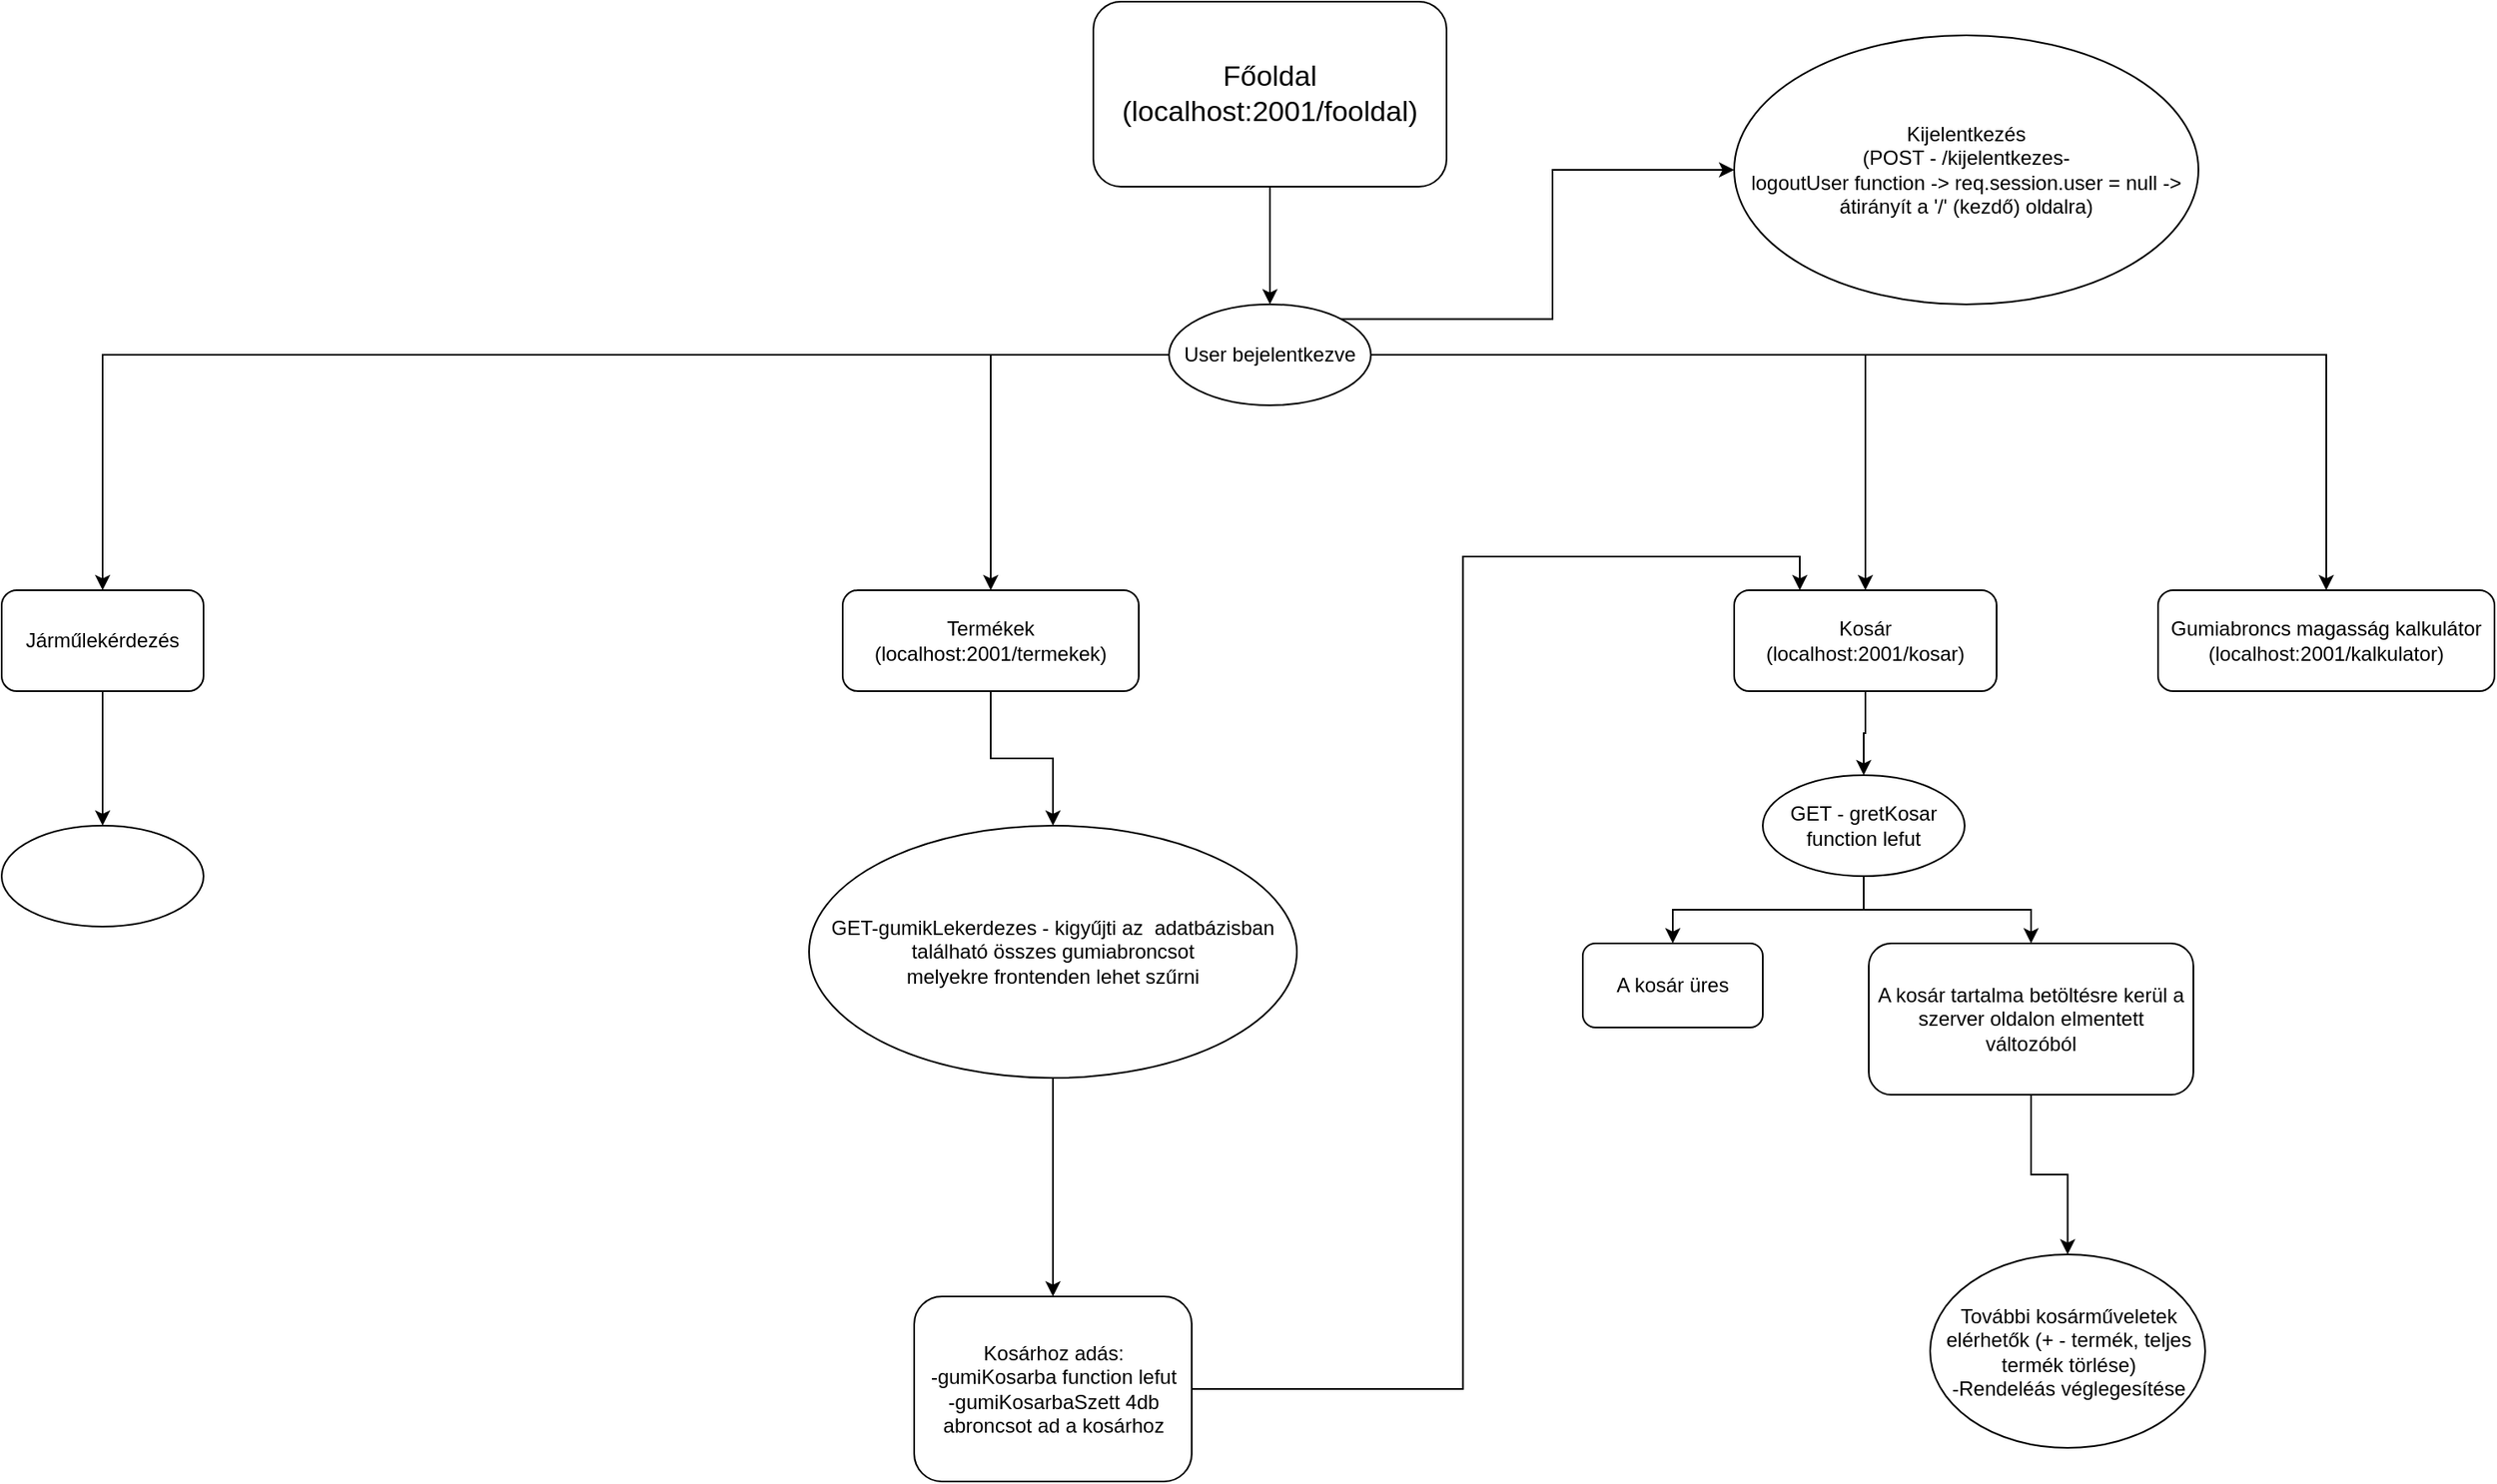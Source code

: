 <mxfile version="17.1.3" type="device"><diagram id="HGh5GYdAjxCbBvtb3ppb" name="Page-1"><mxGraphModel dx="2500" dy="2056" grid="1" gridSize="10" guides="1" tooltips="1" connect="1" arrows="1" fold="1" page="1" pageScale="1" pageWidth="827" pageHeight="1169" math="0" shadow="0"><root><mxCell id="0"/><mxCell id="1" parent="0"/><mxCell id="qYlpwDRyYmOsgT5r-fNk-3" value="" style="edgeStyle=orthogonalEdgeStyle;rounded=0;orthogonalLoop=1;jettySize=auto;html=1;fontSize=17;" edge="1" parent="1" source="qYlpwDRyYmOsgT5r-fNk-1" target="qYlpwDRyYmOsgT5r-fNk-2"><mxGeometry relative="1" as="geometry"/></mxCell><mxCell id="qYlpwDRyYmOsgT5r-fNk-1" value="&lt;font style=&quot;font-size: 17px&quot;&gt;Főoldal&lt;br&gt;(localhost:2001/fooldal)&lt;/font&gt;" style="rounded=1;whiteSpace=wrap;html=1;" vertex="1" parent="1"><mxGeometry x="309" y="-10" width="210" height="110" as="geometry"/></mxCell><mxCell id="qYlpwDRyYmOsgT5r-fNk-7" value="" style="edgeStyle=orthogonalEdgeStyle;rounded=0;orthogonalLoop=1;jettySize=auto;html=1;fontSize=17;" edge="1" parent="1" source="qYlpwDRyYmOsgT5r-fNk-2" target="qYlpwDRyYmOsgT5r-fNk-6"><mxGeometry relative="1" as="geometry"/></mxCell><mxCell id="qYlpwDRyYmOsgT5r-fNk-9" value="" style="edgeStyle=orthogonalEdgeStyle;rounded=0;orthogonalLoop=1;jettySize=auto;html=1;fontSize=17;" edge="1" parent="1" source="qYlpwDRyYmOsgT5r-fNk-2" target="qYlpwDRyYmOsgT5r-fNk-8"><mxGeometry relative="1" as="geometry"/></mxCell><mxCell id="qYlpwDRyYmOsgT5r-fNk-11" value="" style="edgeStyle=orthogonalEdgeStyle;rounded=0;orthogonalLoop=1;jettySize=auto;html=1;fontSize=17;" edge="1" parent="1" source="qYlpwDRyYmOsgT5r-fNk-2" target="qYlpwDRyYmOsgT5r-fNk-10"><mxGeometry relative="1" as="geometry"/></mxCell><mxCell id="qYlpwDRyYmOsgT5r-fNk-13" value="" style="edgeStyle=orthogonalEdgeStyle;rounded=0;orthogonalLoop=1;jettySize=auto;html=1;fontSize=17;" edge="1" parent="1" source="qYlpwDRyYmOsgT5r-fNk-2" target="qYlpwDRyYmOsgT5r-fNk-12"><mxGeometry relative="1" as="geometry"/></mxCell><mxCell id="qYlpwDRyYmOsgT5r-fNk-18" style="edgeStyle=orthogonalEdgeStyle;rounded=0;orthogonalLoop=1;jettySize=auto;html=1;exitX=1;exitY=0;exitDx=0;exitDy=0;entryX=0;entryY=0.5;entryDx=0;entryDy=0;fontSize=17;" edge="1" parent="1" source="qYlpwDRyYmOsgT5r-fNk-2" target="qYlpwDRyYmOsgT5r-fNk-4"><mxGeometry relative="1" as="geometry"/></mxCell><mxCell id="qYlpwDRyYmOsgT5r-fNk-2" value="User bejelentkezve" style="ellipse;whiteSpace=wrap;html=1;rounded=1;" vertex="1" parent="1"><mxGeometry x="354" y="170" width="120" height="60" as="geometry"/></mxCell><mxCell id="qYlpwDRyYmOsgT5r-fNk-4" value="Kijelentkezés&lt;br&gt;(POST - /kijelentkezes- &lt;br&gt;logoutUser function -&amp;gt; req.session.user = null -&amp;gt; átirányít a '/' (kezdő) oldalra)" style="ellipse;whiteSpace=wrap;html=1;rounded=1;" vertex="1" parent="1"><mxGeometry x="690" y="10" width="276" height="160" as="geometry"/></mxCell><mxCell id="qYlpwDRyYmOsgT5r-fNk-15" value="" style="edgeStyle=orthogonalEdgeStyle;rounded=0;orthogonalLoop=1;jettySize=auto;html=1;fontSize=17;" edge="1" parent="1" source="qYlpwDRyYmOsgT5r-fNk-6" target="qYlpwDRyYmOsgT5r-fNk-14"><mxGeometry relative="1" as="geometry"/></mxCell><mxCell id="qYlpwDRyYmOsgT5r-fNk-6" value="Járműlekérdezés" style="whiteSpace=wrap;html=1;rounded=1;" vertex="1" parent="1"><mxGeometry x="-340" y="340" width="120" height="60" as="geometry"/></mxCell><mxCell id="qYlpwDRyYmOsgT5r-fNk-17" value="" style="edgeStyle=orthogonalEdgeStyle;rounded=0;orthogonalLoop=1;jettySize=auto;html=1;fontSize=17;" edge="1" parent="1" source="qYlpwDRyYmOsgT5r-fNk-8" target="qYlpwDRyYmOsgT5r-fNk-16"><mxGeometry relative="1" as="geometry"/></mxCell><mxCell id="qYlpwDRyYmOsgT5r-fNk-8" value="Termékek&lt;br&gt;(localhost:2001/termekek)" style="whiteSpace=wrap;html=1;rounded=1;" vertex="1" parent="1"><mxGeometry x="160" y="340" width="176" height="60" as="geometry"/></mxCell><mxCell id="qYlpwDRyYmOsgT5r-fNk-27" value="" style="edgeStyle=orthogonalEdgeStyle;rounded=0;orthogonalLoop=1;jettySize=auto;html=1;fontSize=17;" edge="1" parent="1" source="qYlpwDRyYmOsgT5r-fNk-10" target="qYlpwDRyYmOsgT5r-fNk-26"><mxGeometry relative="1" as="geometry"/></mxCell><mxCell id="qYlpwDRyYmOsgT5r-fNk-10" value="Kosár&lt;br&gt;(localhost:2001/kosar)" style="whiteSpace=wrap;html=1;rounded=1;" vertex="1" parent="1"><mxGeometry x="690" y="340" width="156" height="60" as="geometry"/></mxCell><mxCell id="qYlpwDRyYmOsgT5r-fNk-12" value="Gumiabroncs magasság kalkulátor&lt;br&gt;(localhost:2001/kalkulator)" style="whiteSpace=wrap;html=1;rounded=1;" vertex="1" parent="1"><mxGeometry x="942" y="340" width="200" height="60" as="geometry"/></mxCell><mxCell id="qYlpwDRyYmOsgT5r-fNk-14" value="" style="ellipse;whiteSpace=wrap;html=1;rounded=1;" vertex="1" parent="1"><mxGeometry x="-340" y="480" width="120" height="60" as="geometry"/></mxCell><mxCell id="qYlpwDRyYmOsgT5r-fNk-22" value="" style="edgeStyle=orthogonalEdgeStyle;rounded=0;orthogonalLoop=1;jettySize=auto;html=1;fontSize=17;" edge="1" parent="1" source="qYlpwDRyYmOsgT5r-fNk-16" target="qYlpwDRyYmOsgT5r-fNk-21"><mxGeometry relative="1" as="geometry"/></mxCell><mxCell id="qYlpwDRyYmOsgT5r-fNk-16" value="GET-gumikLekerdezes - kigyűjti az&amp;nbsp; adatbázisban található összes gumiabroncsot&lt;br&gt;melyekre frontenden lehet szűrni" style="ellipse;whiteSpace=wrap;html=1;rounded=1;" vertex="1" parent="1"><mxGeometry x="140" y="480" width="290" height="150" as="geometry"/></mxCell><mxCell id="qYlpwDRyYmOsgT5r-fNk-25" style="edgeStyle=orthogonalEdgeStyle;rounded=0;orthogonalLoop=1;jettySize=auto;html=1;entryX=0.25;entryY=0;entryDx=0;entryDy=0;fontSize=17;" edge="1" parent="1" source="qYlpwDRyYmOsgT5r-fNk-21" target="qYlpwDRyYmOsgT5r-fNk-10"><mxGeometry relative="1" as="geometry"/></mxCell><mxCell id="qYlpwDRyYmOsgT5r-fNk-21" value="Kosárhoz adás:&lt;br&gt;-gumiKosarba function lefut&lt;br&gt;-gumiKosarbaSzett 4db abroncsot ad a kosárhoz" style="whiteSpace=wrap;html=1;rounded=1;" vertex="1" parent="1"><mxGeometry x="202.5" y="760" width="165" height="110" as="geometry"/></mxCell><mxCell id="qYlpwDRyYmOsgT5r-fNk-35" value="" style="edgeStyle=orthogonalEdgeStyle;rounded=0;orthogonalLoop=1;jettySize=auto;html=1;fontSize=17;" edge="1" parent="1" source="qYlpwDRyYmOsgT5r-fNk-26" target="qYlpwDRyYmOsgT5r-fNk-34"><mxGeometry relative="1" as="geometry"/></mxCell><mxCell id="qYlpwDRyYmOsgT5r-fNk-37" value="" style="edgeStyle=orthogonalEdgeStyle;rounded=0;orthogonalLoop=1;jettySize=auto;html=1;fontSize=17;" edge="1" parent="1" source="qYlpwDRyYmOsgT5r-fNk-26" target="qYlpwDRyYmOsgT5r-fNk-36"><mxGeometry relative="1" as="geometry"/></mxCell><mxCell id="qYlpwDRyYmOsgT5r-fNk-26" value="GET - gretKosar function lefut" style="ellipse;whiteSpace=wrap;html=1;rounded=1;" vertex="1" parent="1"><mxGeometry x="707" y="450" width="120" height="60" as="geometry"/></mxCell><mxCell id="qYlpwDRyYmOsgT5r-fNk-34" value="A kosár üres" style="whiteSpace=wrap;html=1;rounded=1;" vertex="1" parent="1"><mxGeometry x="600" y="550" width="107" height="50" as="geometry"/></mxCell><mxCell id="qYlpwDRyYmOsgT5r-fNk-39" value="" style="edgeStyle=orthogonalEdgeStyle;rounded=0;orthogonalLoop=1;jettySize=auto;html=1;fontSize=17;" edge="1" parent="1" source="qYlpwDRyYmOsgT5r-fNk-36" target="qYlpwDRyYmOsgT5r-fNk-38"><mxGeometry relative="1" as="geometry"/></mxCell><mxCell id="qYlpwDRyYmOsgT5r-fNk-36" value="A kosár tartalma betöltésre kerül a szerver oldalon elmentett változóból" style="whiteSpace=wrap;html=1;rounded=1;" vertex="1" parent="1"><mxGeometry x="770" y="550" width="193" height="90" as="geometry"/></mxCell><mxCell id="qYlpwDRyYmOsgT5r-fNk-38" value="További kosárműveletek elérhetők (+ - termék, teljes termék törlése)&lt;br&gt;-Rendeléás véglegesítése" style="ellipse;whiteSpace=wrap;html=1;rounded=1;" vertex="1" parent="1"><mxGeometry x="806.5" y="735" width="163.5" height="115" as="geometry"/></mxCell></root></mxGraphModel></diagram></mxfile>